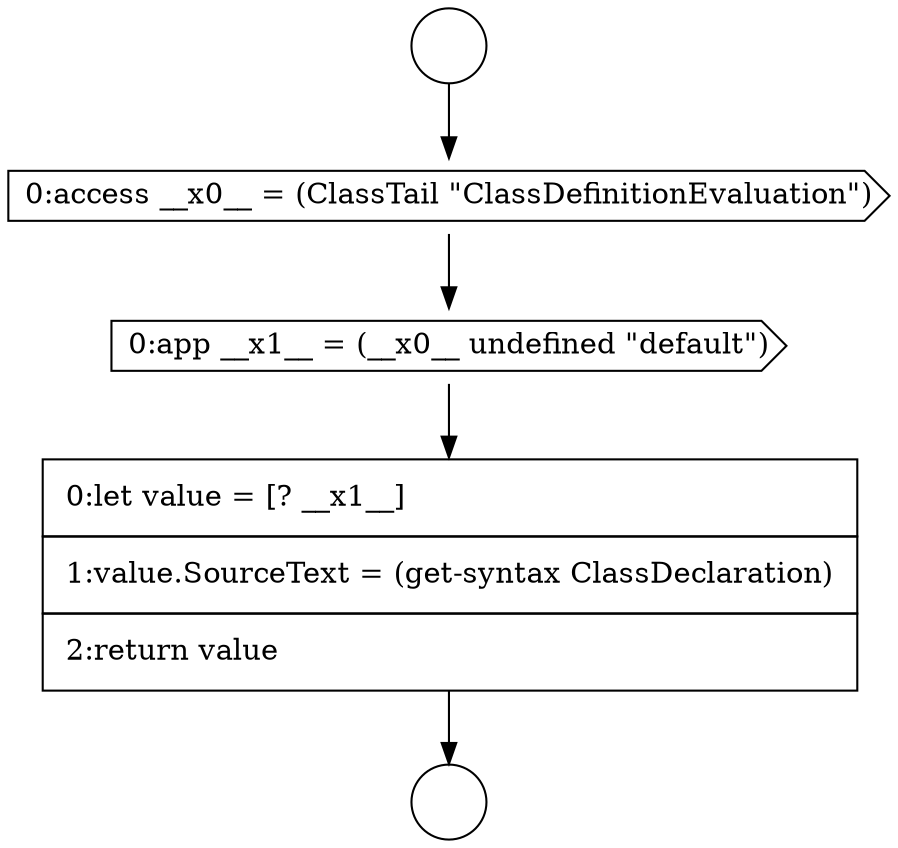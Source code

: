 digraph {
  node10099 [shape=cds, label=<<font color="black">0:access __x0__ = (ClassTail &quot;ClassDefinitionEvaluation&quot;)</font>> color="black" fillcolor="white" style=filled]
  node10101 [shape=none, margin=0, label=<<font color="black">
    <table border="0" cellborder="1" cellspacing="0" cellpadding="10">
      <tr><td align="left">0:let value = [? __x1__]</td></tr>
      <tr><td align="left">1:value.SourceText = (get-syntax ClassDeclaration)</td></tr>
      <tr><td align="left">2:return value</td></tr>
    </table>
  </font>> color="black" fillcolor="white" style=filled]
  node10100 [shape=cds, label=<<font color="black">0:app __x1__ = (__x0__ undefined &quot;default&quot;)</font>> color="black" fillcolor="white" style=filled]
  node10098 [shape=circle label=" " color="black" fillcolor="white" style=filled]
  node10097 [shape=circle label=" " color="black" fillcolor="white" style=filled]
  node10097 -> node10099 [ color="black"]
  node10099 -> node10100 [ color="black"]
  node10100 -> node10101 [ color="black"]
  node10101 -> node10098 [ color="black"]
}
